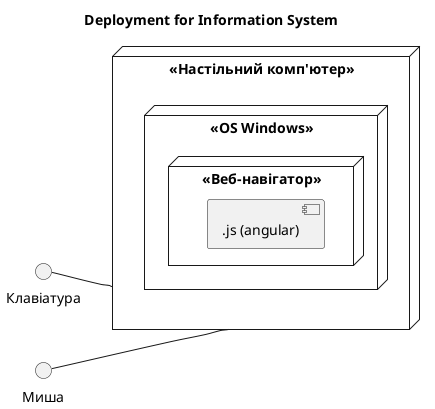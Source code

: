 @startuml

title Deployment for Information System
left to right direction

node "<<Настільний комп'ютер>>" as dk {
  node "<<OS Windows>>" {
    node "<<Веб-навігатор>>" {
      component [.js (angular)]
    }
  }
}

interface Клавіатура
interface Миша

Клавіатура -- dk
Миша -- dk

@enduml
